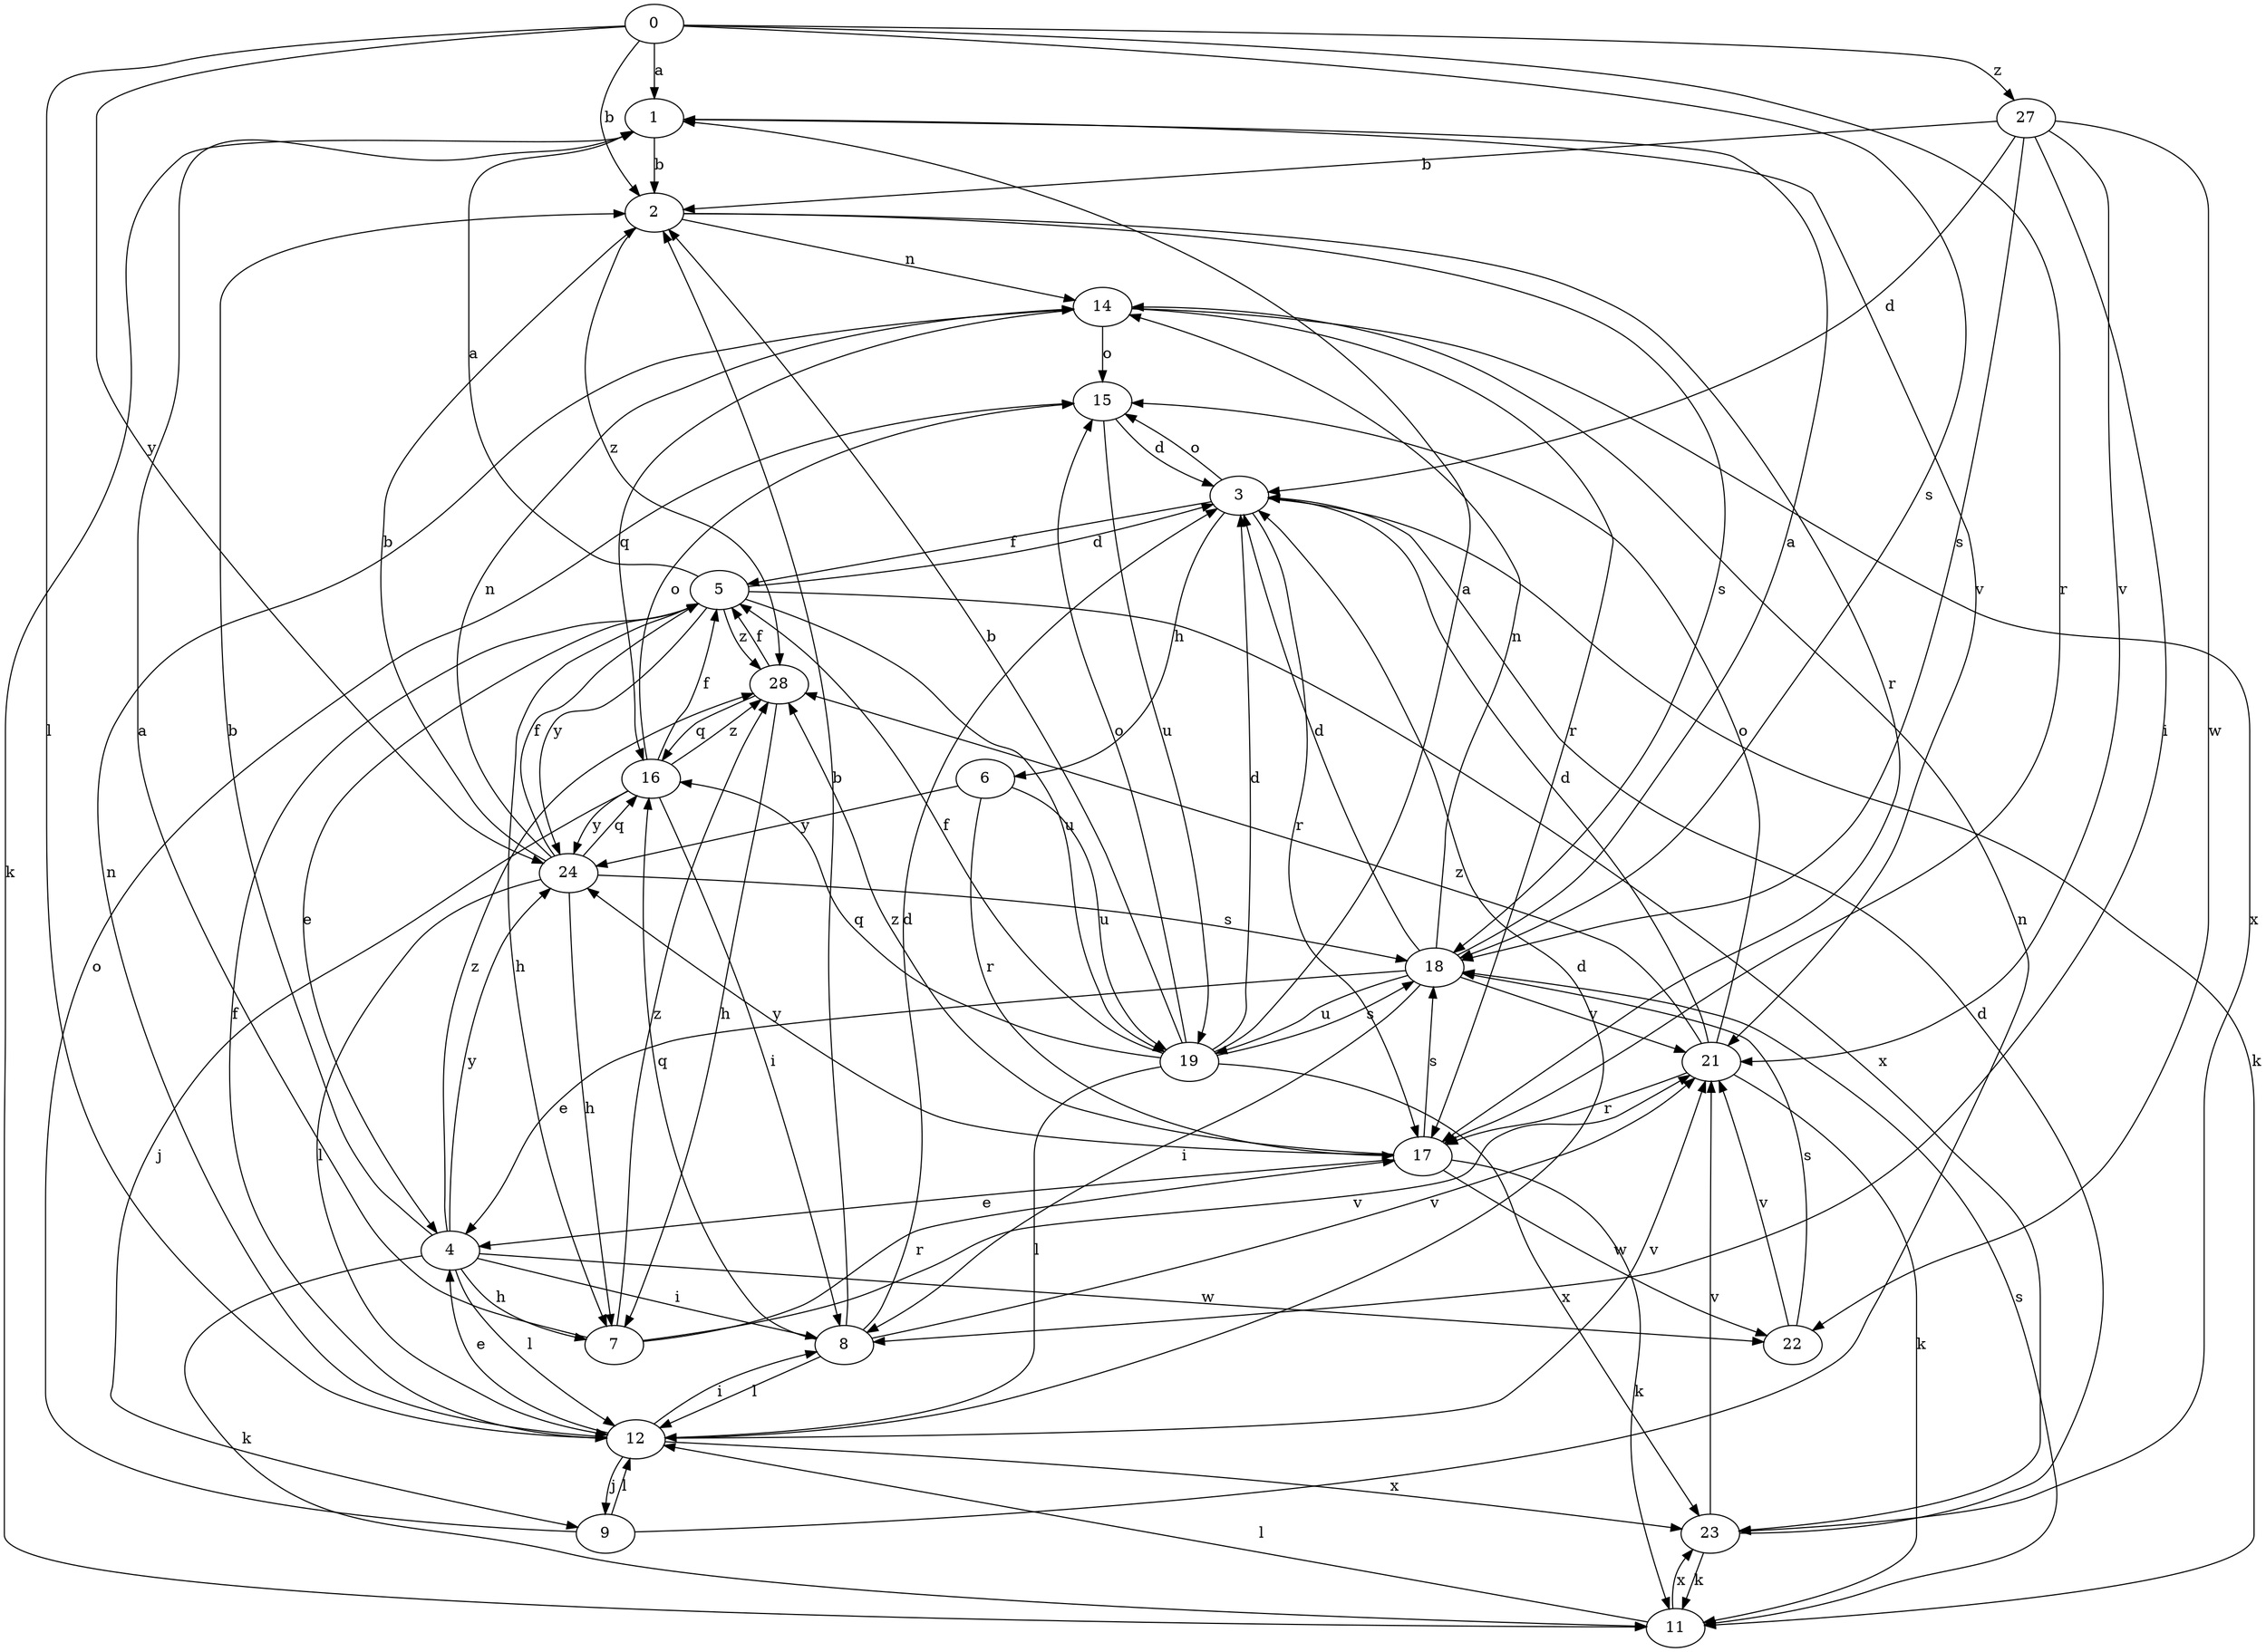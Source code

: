 strict digraph  {
0;
1;
2;
3;
4;
5;
6;
7;
8;
9;
11;
12;
14;
15;
16;
17;
18;
19;
21;
22;
23;
24;
27;
28;
0 -> 1  [label=a];
0 -> 2  [label=b];
0 -> 12  [label=l];
0 -> 17  [label=r];
0 -> 18  [label=s];
0 -> 24  [label=y];
0 -> 27  [label=z];
1 -> 2  [label=b];
1 -> 11  [label=k];
1 -> 21  [label=v];
2 -> 14  [label=n];
2 -> 17  [label=r];
2 -> 18  [label=s];
2 -> 28  [label=z];
3 -> 5  [label=f];
3 -> 6  [label=h];
3 -> 11  [label=k];
3 -> 15  [label=o];
3 -> 17  [label=r];
4 -> 2  [label=b];
4 -> 7  [label=h];
4 -> 8  [label=i];
4 -> 11  [label=k];
4 -> 12  [label=l];
4 -> 22  [label=w];
4 -> 24  [label=y];
4 -> 28  [label=z];
5 -> 1  [label=a];
5 -> 3  [label=d];
5 -> 4  [label=e];
5 -> 7  [label=h];
5 -> 19  [label=u];
5 -> 23  [label=x];
5 -> 24  [label=y];
5 -> 28  [label=z];
6 -> 17  [label=r];
6 -> 19  [label=u];
6 -> 24  [label=y];
7 -> 1  [label=a];
7 -> 17  [label=r];
7 -> 21  [label=v];
7 -> 28  [label=z];
8 -> 2  [label=b];
8 -> 3  [label=d];
8 -> 12  [label=l];
8 -> 16  [label=q];
8 -> 21  [label=v];
9 -> 12  [label=l];
9 -> 14  [label=n];
9 -> 15  [label=o];
11 -> 12  [label=l];
11 -> 18  [label=s];
11 -> 23  [label=x];
12 -> 3  [label=d];
12 -> 4  [label=e];
12 -> 5  [label=f];
12 -> 8  [label=i];
12 -> 9  [label=j];
12 -> 14  [label=n];
12 -> 21  [label=v];
12 -> 23  [label=x];
14 -> 15  [label=o];
14 -> 16  [label=q];
14 -> 17  [label=r];
14 -> 23  [label=x];
15 -> 3  [label=d];
15 -> 19  [label=u];
16 -> 5  [label=f];
16 -> 8  [label=i];
16 -> 9  [label=j];
16 -> 15  [label=o];
16 -> 24  [label=y];
16 -> 28  [label=z];
17 -> 4  [label=e];
17 -> 11  [label=k];
17 -> 18  [label=s];
17 -> 22  [label=w];
17 -> 24  [label=y];
17 -> 28  [label=z];
18 -> 1  [label=a];
18 -> 3  [label=d];
18 -> 4  [label=e];
18 -> 8  [label=i];
18 -> 14  [label=n];
18 -> 19  [label=u];
18 -> 21  [label=v];
19 -> 1  [label=a];
19 -> 2  [label=b];
19 -> 3  [label=d];
19 -> 5  [label=f];
19 -> 12  [label=l];
19 -> 15  [label=o];
19 -> 16  [label=q];
19 -> 18  [label=s];
19 -> 23  [label=x];
21 -> 3  [label=d];
21 -> 11  [label=k];
21 -> 15  [label=o];
21 -> 17  [label=r];
21 -> 28  [label=z];
22 -> 18  [label=s];
22 -> 21  [label=v];
23 -> 3  [label=d];
23 -> 11  [label=k];
23 -> 21  [label=v];
24 -> 2  [label=b];
24 -> 5  [label=f];
24 -> 7  [label=h];
24 -> 12  [label=l];
24 -> 14  [label=n];
24 -> 16  [label=q];
24 -> 18  [label=s];
27 -> 2  [label=b];
27 -> 3  [label=d];
27 -> 8  [label=i];
27 -> 18  [label=s];
27 -> 21  [label=v];
27 -> 22  [label=w];
28 -> 5  [label=f];
28 -> 7  [label=h];
28 -> 16  [label=q];
}
